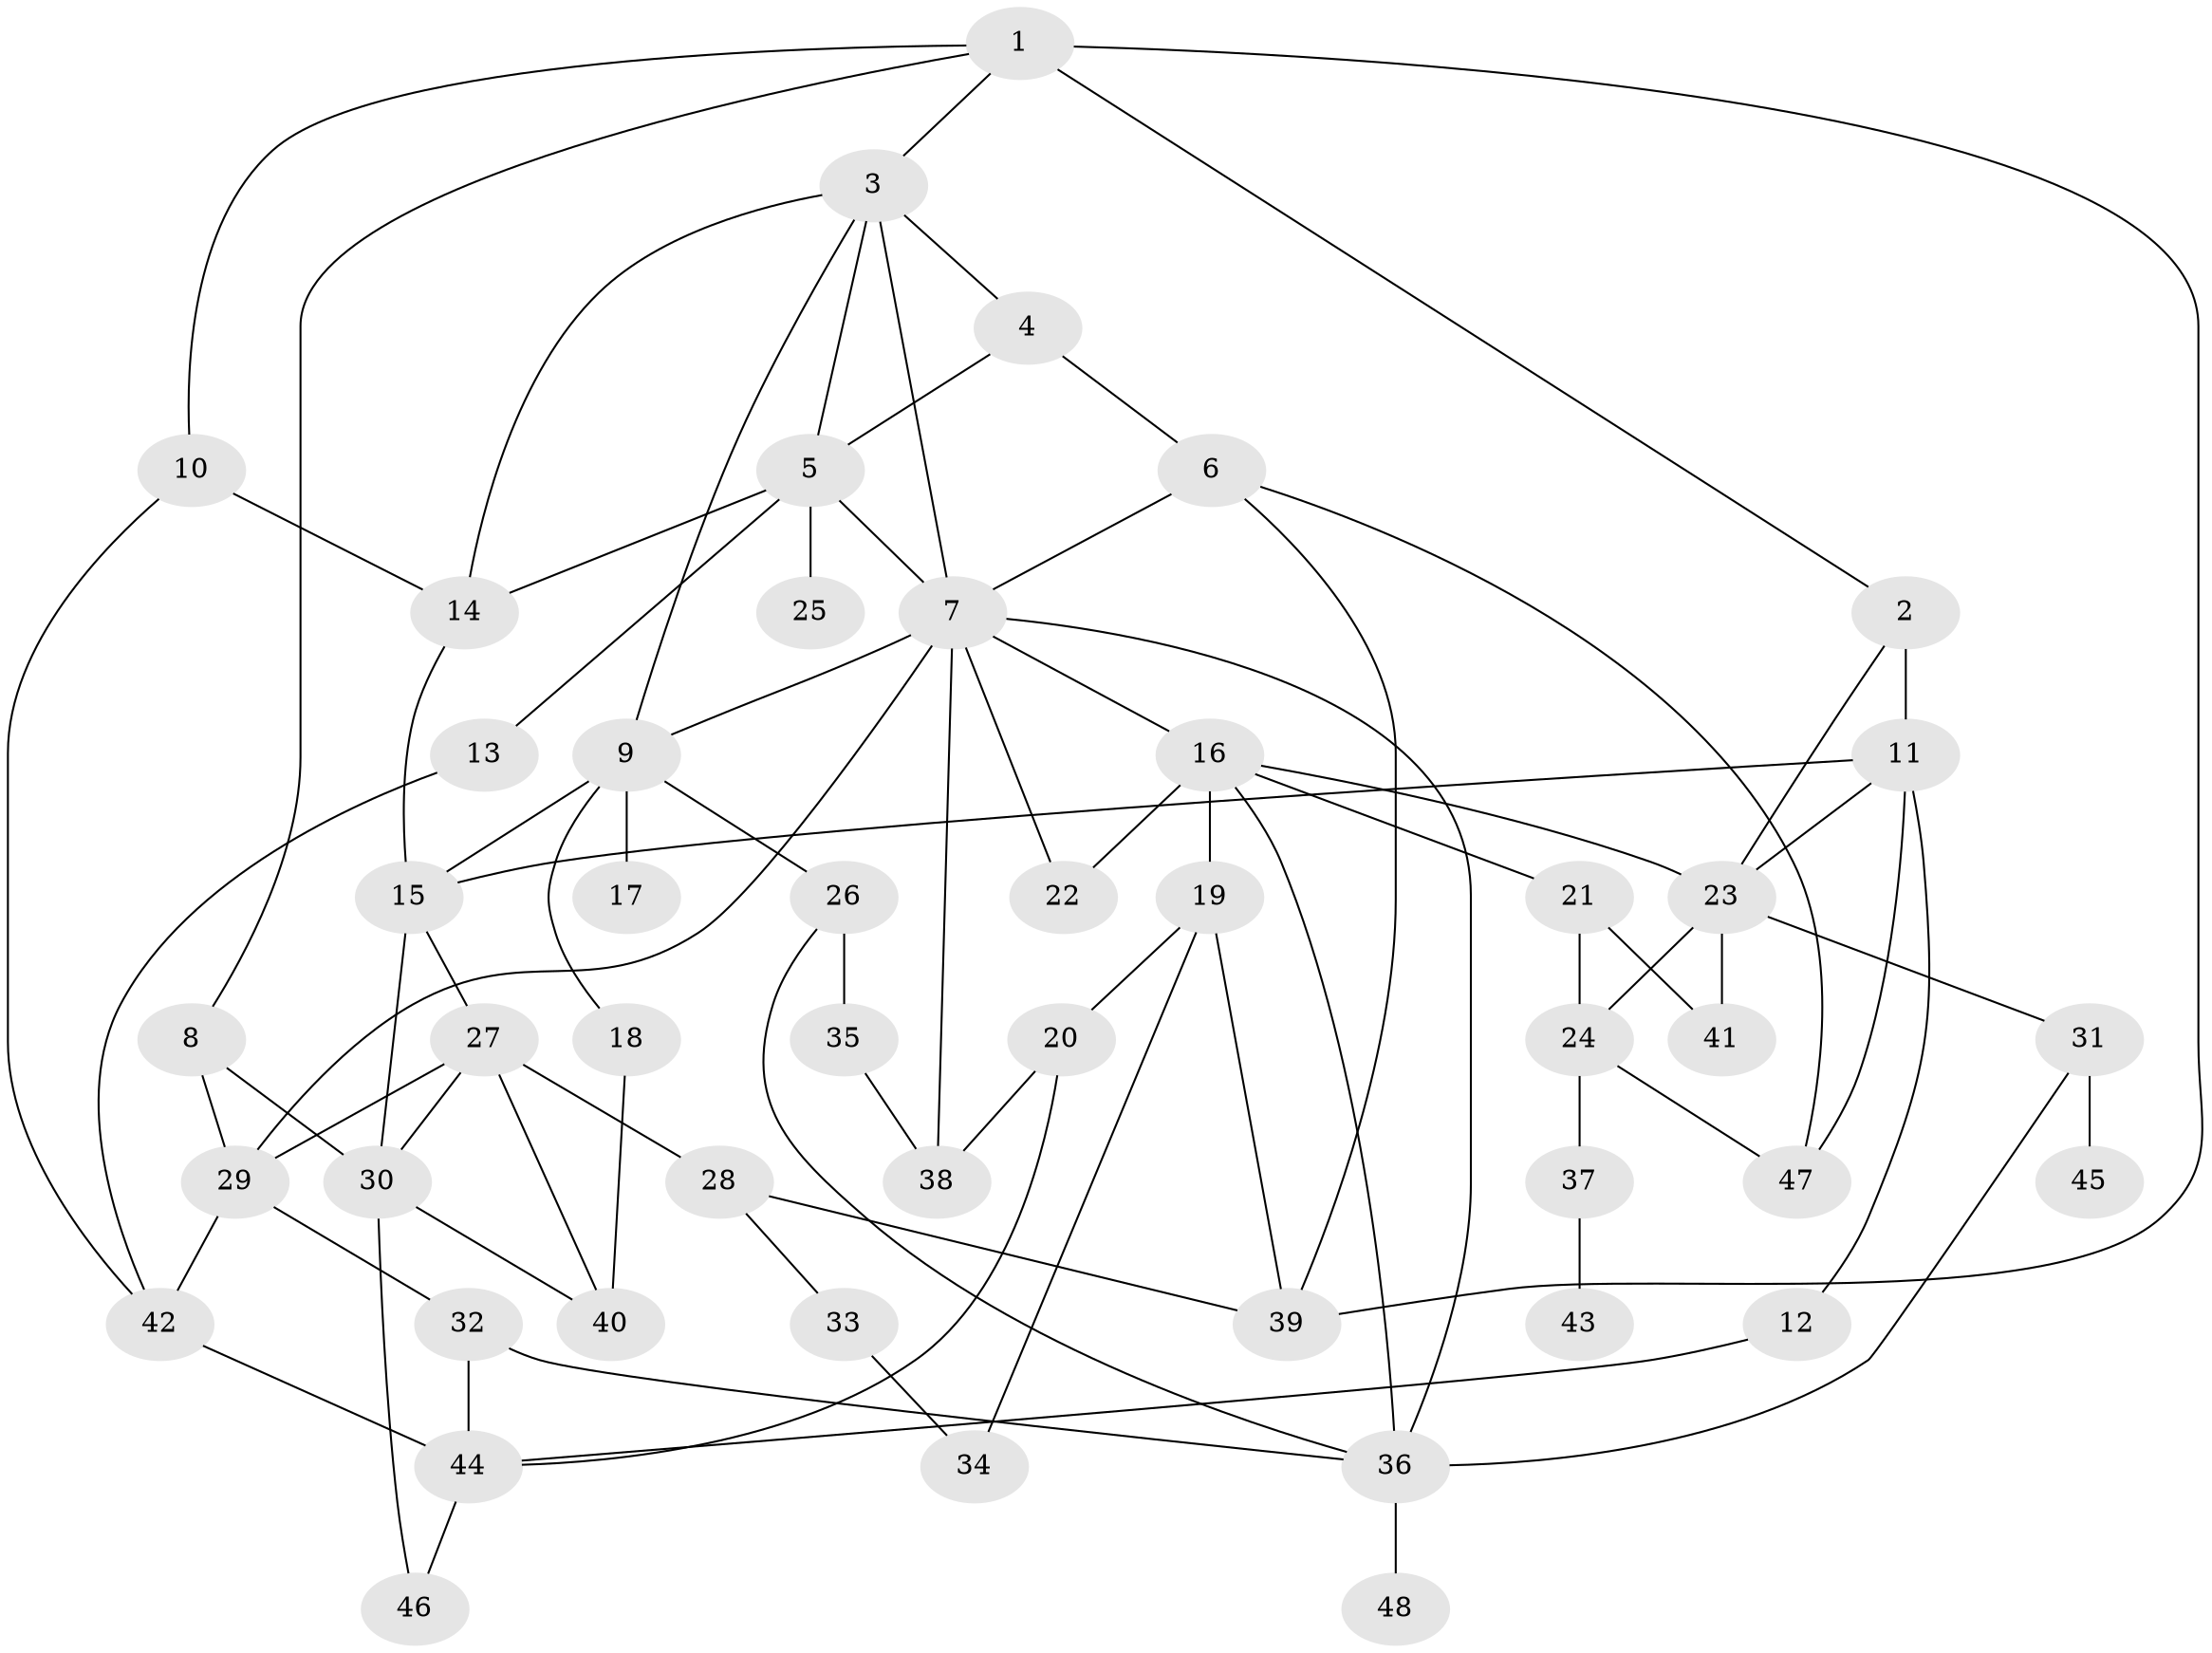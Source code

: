 // original degree distribution, {5: 0.042735042735042736, 4: 0.1111111111111111, 7: 0.008547008547008548, 3: 0.29914529914529914, 6: 0.02564102564102564, 1: 0.23931623931623933, 9: 0.008547008547008548, 2: 0.26495726495726496}
// Generated by graph-tools (version 1.1) at 2025/48/03/04/25 22:48:49]
// undirected, 48 vertices, 84 edges
graph export_dot {
  node [color=gray90,style=filled];
  1;
  2;
  3;
  4;
  5;
  6;
  7;
  8;
  9;
  10;
  11;
  12;
  13;
  14;
  15;
  16;
  17;
  18;
  19;
  20;
  21;
  22;
  23;
  24;
  25;
  26;
  27;
  28;
  29;
  30;
  31;
  32;
  33;
  34;
  35;
  36;
  37;
  38;
  39;
  40;
  41;
  42;
  43;
  44;
  45;
  46;
  47;
  48;
  1 -- 2 [weight=1.0];
  1 -- 3 [weight=1.0];
  1 -- 8 [weight=1.0];
  1 -- 10 [weight=1.0];
  1 -- 39 [weight=2.0];
  2 -- 11 [weight=1.0];
  2 -- 23 [weight=1.0];
  3 -- 4 [weight=1.0];
  3 -- 5 [weight=1.0];
  3 -- 7 [weight=1.0];
  3 -- 9 [weight=1.0];
  3 -- 14 [weight=1.0];
  4 -- 5 [weight=1.0];
  4 -- 6 [weight=1.0];
  5 -- 7 [weight=1.0];
  5 -- 13 [weight=1.0];
  5 -- 14 [weight=1.0];
  5 -- 25 [weight=2.0];
  6 -- 7 [weight=1.0];
  6 -- 39 [weight=1.0];
  6 -- 47 [weight=1.0];
  7 -- 9 [weight=1.0];
  7 -- 16 [weight=1.0];
  7 -- 22 [weight=1.0];
  7 -- 29 [weight=1.0];
  7 -- 36 [weight=1.0];
  7 -- 38 [weight=1.0];
  8 -- 29 [weight=1.0];
  8 -- 30 [weight=1.0];
  9 -- 15 [weight=1.0];
  9 -- 17 [weight=1.0];
  9 -- 18 [weight=1.0];
  9 -- 26 [weight=1.0];
  10 -- 14 [weight=1.0];
  10 -- 42 [weight=1.0];
  11 -- 12 [weight=1.0];
  11 -- 15 [weight=1.0];
  11 -- 23 [weight=1.0];
  11 -- 47 [weight=1.0];
  12 -- 44 [weight=1.0];
  13 -- 42 [weight=1.0];
  14 -- 15 [weight=1.0];
  15 -- 27 [weight=1.0];
  15 -- 30 [weight=1.0];
  16 -- 19 [weight=3.0];
  16 -- 21 [weight=1.0];
  16 -- 22 [weight=1.0];
  16 -- 23 [weight=1.0];
  16 -- 36 [weight=1.0];
  18 -- 40 [weight=1.0];
  19 -- 20 [weight=1.0];
  19 -- 34 [weight=1.0];
  19 -- 39 [weight=1.0];
  20 -- 38 [weight=1.0];
  20 -- 44 [weight=1.0];
  21 -- 24 [weight=1.0];
  21 -- 41 [weight=1.0];
  23 -- 24 [weight=1.0];
  23 -- 31 [weight=1.0];
  23 -- 41 [weight=1.0];
  24 -- 37 [weight=1.0];
  24 -- 47 [weight=1.0];
  26 -- 35 [weight=1.0];
  26 -- 36 [weight=1.0];
  27 -- 28 [weight=1.0];
  27 -- 29 [weight=1.0];
  27 -- 30 [weight=1.0];
  27 -- 40 [weight=1.0];
  28 -- 33 [weight=1.0];
  28 -- 39 [weight=1.0];
  29 -- 32 [weight=1.0];
  29 -- 42 [weight=1.0];
  30 -- 40 [weight=1.0];
  30 -- 46 [weight=1.0];
  31 -- 36 [weight=1.0];
  31 -- 45 [weight=1.0];
  32 -- 36 [weight=1.0];
  32 -- 44 [weight=1.0];
  33 -- 34 [weight=1.0];
  35 -- 38 [weight=1.0];
  36 -- 48 [weight=1.0];
  37 -- 43 [weight=1.0];
  42 -- 44 [weight=1.0];
  44 -- 46 [weight=1.0];
}
